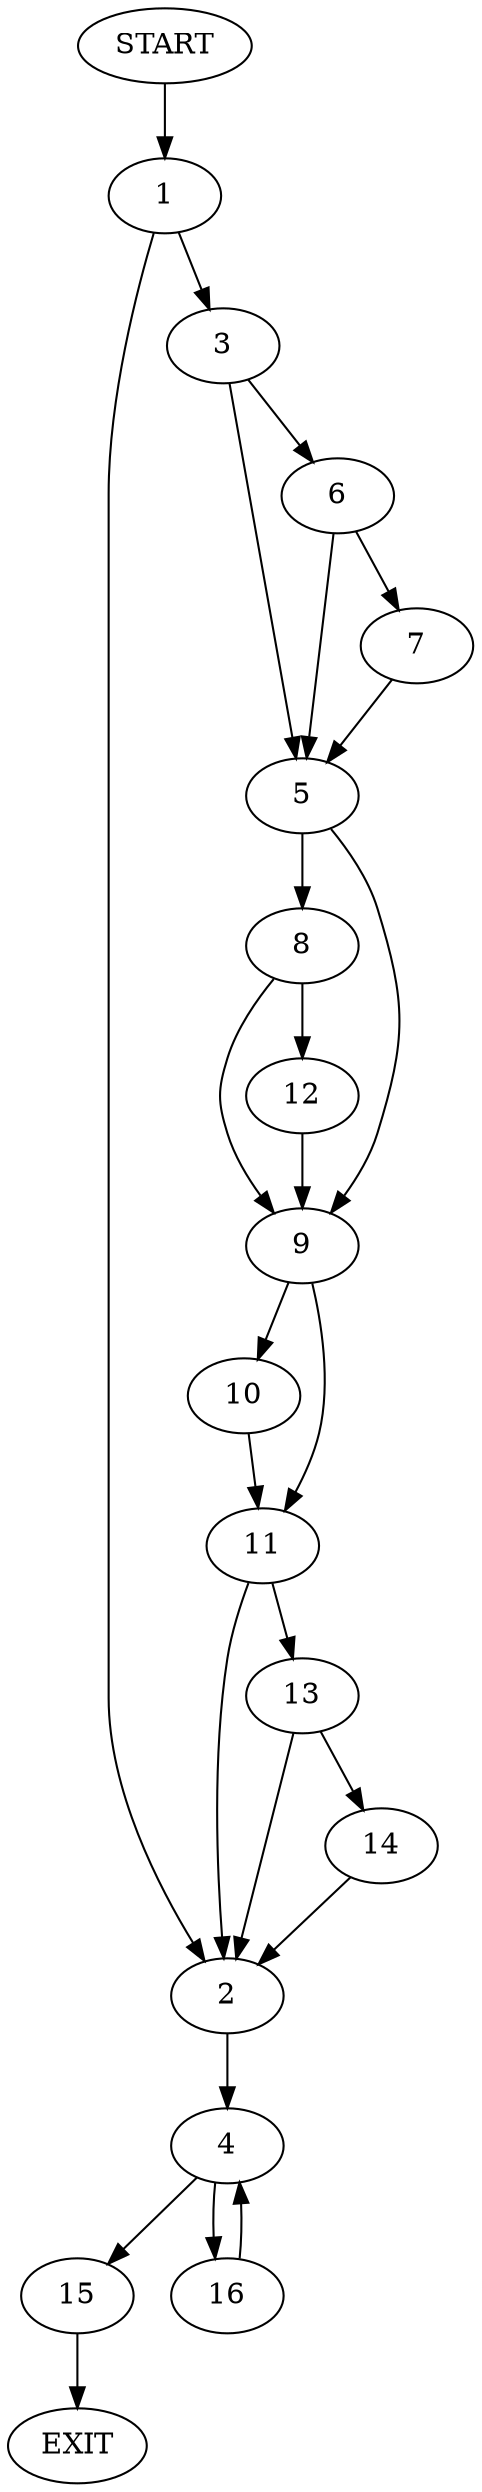 digraph {
0 [label="START"]
17 [label="EXIT"]
0 -> 1
1 -> 2
1 -> 3
2 -> 4
3 -> 5
3 -> 6
6 -> 7
6 -> 5
5 -> 8
5 -> 9
7 -> 5
9 -> 10
9 -> 11
8 -> 9
8 -> 12
12 -> 9
10 -> 11
11 -> 2
11 -> 13
13 -> 2
13 -> 14
14 -> 2
4 -> 15
4 -> 16
15 -> 17
16 -> 4
}
